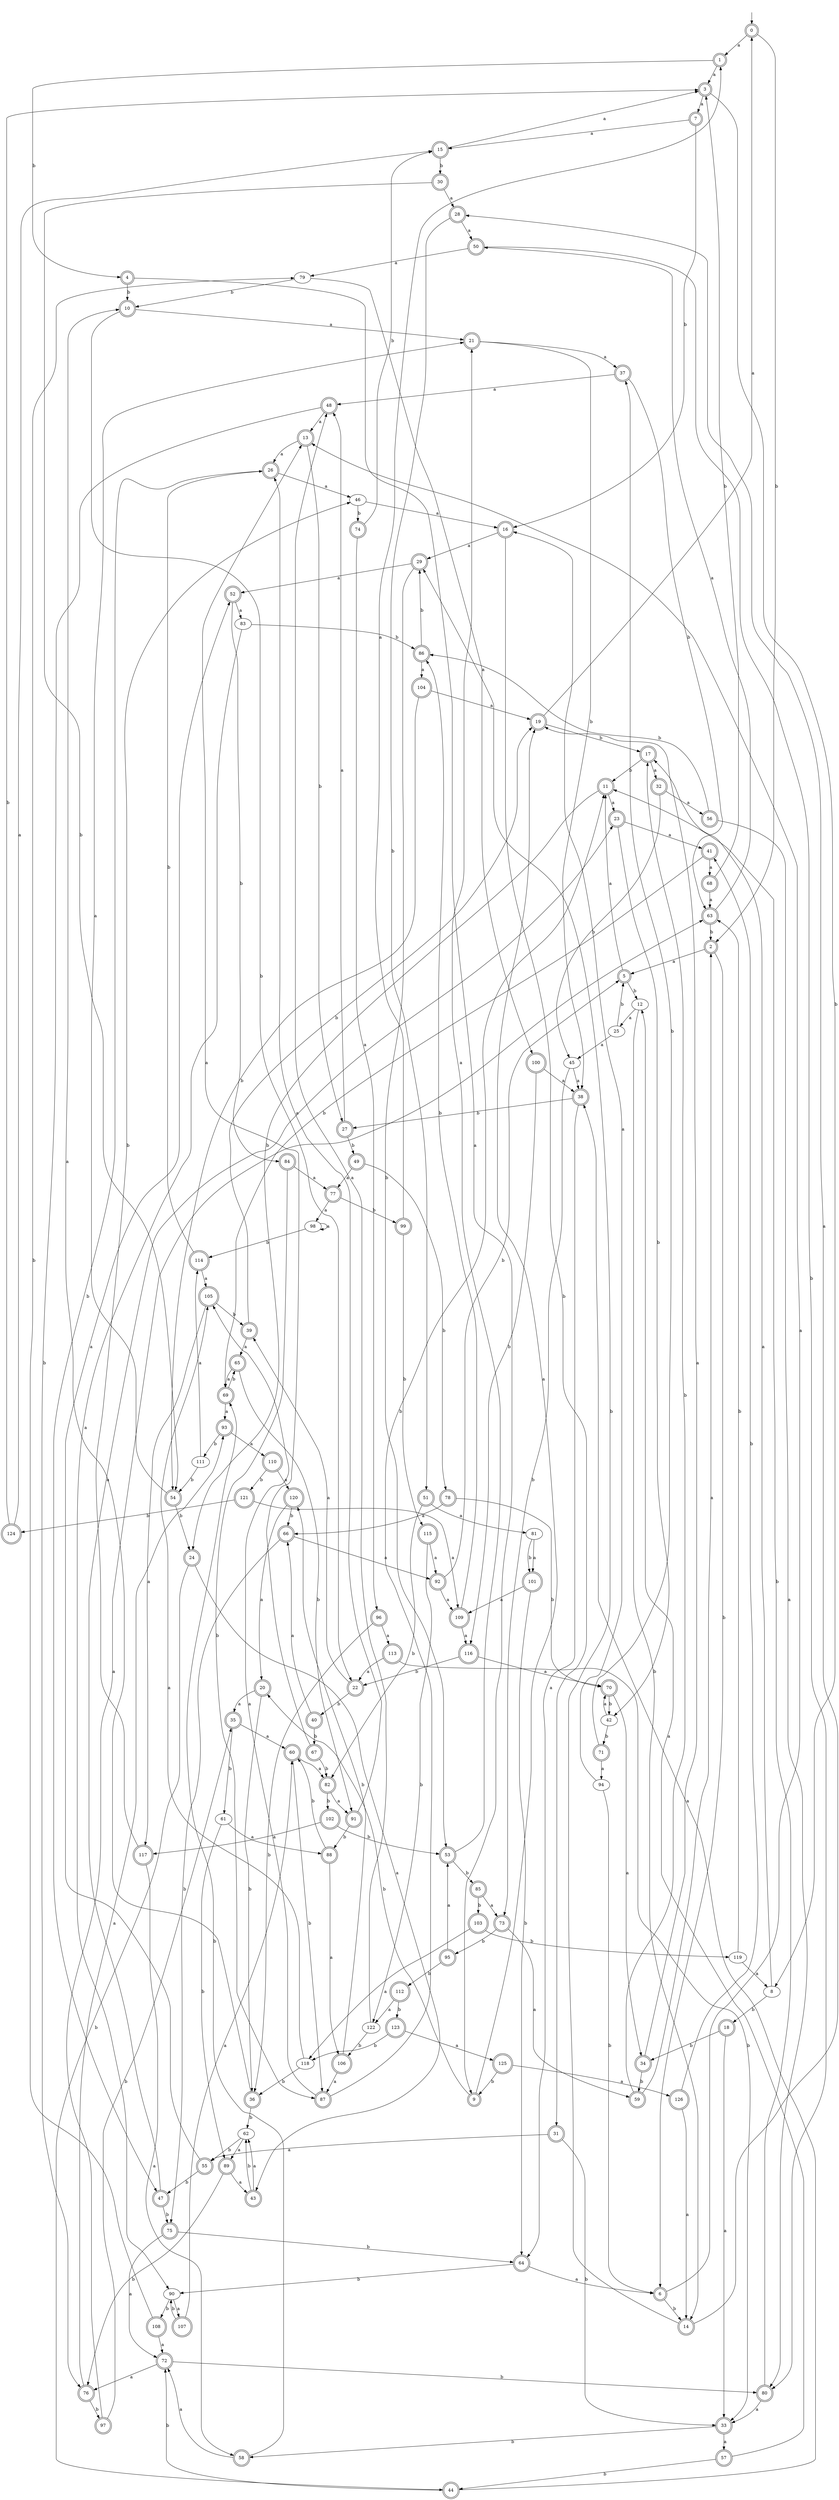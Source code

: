 digraph RandomDFA {
  __start0 [label="", shape=none];
  __start0 -> 0 [label=""];
  0 [shape=circle] [shape=doublecircle]
  0 -> 1 [label="a"]
  0 -> 2 [label="b"]
  1 [shape=doublecircle]
  1 -> 3 [label="a"]
  1 -> 4 [label="b"]
  2 [shape=doublecircle]
  2 -> 5 [label="a"]
  2 -> 6 [label="b"]
  3 [shape=doublecircle]
  3 -> 7 [label="a"]
  3 -> 8 [label="b"]
  4 [shape=doublecircle]
  4 -> 9 [label="a"]
  4 -> 10 [label="b"]
  5 [shape=doublecircle]
  5 -> 11 [label="a"]
  5 -> 12 [label="b"]
  6 [shape=doublecircle]
  6 -> 13 [label="a"]
  6 -> 14 [label="b"]
  7 [shape=doublecircle]
  7 -> 15 [label="a"]
  7 -> 16 [label="b"]
  8
  8 -> 17 [label="a"]
  8 -> 18 [label="b"]
  9 [shape=doublecircle]
  9 -> 19 [label="a"]
  9 -> 20 [label="b"]
  10 [shape=doublecircle]
  10 -> 21 [label="a"]
  10 -> 22 [label="b"]
  11 [shape=doublecircle]
  11 -> 23 [label="a"]
  11 -> 24 [label="b"]
  12
  12 -> 25 [label="a"]
  12 -> 14 [label="b"]
  13 [shape=doublecircle]
  13 -> 26 [label="a"]
  13 -> 27 [label="b"]
  14 [shape=doublecircle]
  14 -> 28 [label="a"]
  14 -> 29 [label="b"]
  15 [shape=doublecircle]
  15 -> 3 [label="a"]
  15 -> 30 [label="b"]
  16 [shape=doublecircle]
  16 -> 29 [label="a"]
  16 -> 31 [label="b"]
  17 [shape=doublecircle]
  17 -> 32 [label="a"]
  17 -> 11 [label="b"]
  18 [shape=doublecircle]
  18 -> 33 [label="a"]
  18 -> 34 [label="b"]
  19 [shape=doublecircle]
  19 -> 0 [label="a"]
  19 -> 17 [label="b"]
  20 [shape=doublecircle]
  20 -> 35 [label="a"]
  20 -> 36 [label="b"]
  21 [shape=doublecircle]
  21 -> 37 [label="a"]
  21 -> 38 [label="b"]
  22 [shape=doublecircle]
  22 -> 39 [label="a"]
  22 -> 40 [label="b"]
  23 [shape=doublecircle]
  23 -> 41 [label="a"]
  23 -> 42 [label="b"]
  24 [shape=doublecircle]
  24 -> 43 [label="a"]
  24 -> 44 [label="b"]
  25
  25 -> 45 [label="a"]
  25 -> 5 [label="b"]
  26 [shape=doublecircle]
  26 -> 46 [label="a"]
  26 -> 47 [label="b"]
  27 [shape=doublecircle]
  27 -> 48 [label="a"]
  27 -> 49 [label="b"]
  28 [shape=doublecircle]
  28 -> 50 [label="a"]
  28 -> 51 [label="b"]
  29 [shape=doublecircle]
  29 -> 52 [label="a"]
  29 -> 53 [label="b"]
  30 [shape=doublecircle]
  30 -> 28 [label="a"]
  30 -> 54 [label="b"]
  31 [shape=doublecircle]
  31 -> 55 [label="a"]
  31 -> 33 [label="b"]
  32 [shape=doublecircle]
  32 -> 56 [label="a"]
  32 -> 45 [label="b"]
  33 [shape=doublecircle]
  33 -> 57 [label="a"]
  33 -> 58 [label="b"]
  34 [shape=doublecircle]
  34 -> 19 [label="a"]
  34 -> 59 [label="b"]
  35 [shape=doublecircle]
  35 -> 60 [label="a"]
  35 -> 61 [label="b"]
  36 [shape=doublecircle]
  36 -> 10 [label="a"]
  36 -> 62 [label="b"]
  37 [shape=doublecircle]
  37 -> 48 [label="a"]
  37 -> 63 [label="b"]
  38 [shape=doublecircle]
  38 -> 64 [label="a"]
  38 -> 27 [label="b"]
  39 [shape=doublecircle]
  39 -> 65 [label="a"]
  39 -> 19 [label="b"]
  40 [shape=doublecircle]
  40 -> 66 [label="a"]
  40 -> 67 [label="b"]
  41 [shape=doublecircle]
  41 -> 68 [label="a"]
  41 -> 69 [label="b"]
  42
  42 -> 70 [label="a"]
  42 -> 71 [label="b"]
  43 [shape=doublecircle]
  43 -> 62 [label="a"]
  43 -> 62 [label="b"]
  44 [shape=doublecircle]
  44 -> 38 [label="a"]
  44 -> 72 [label="b"]
  45
  45 -> 38 [label="a"]
  45 -> 73 [label="b"]
  46
  46 -> 16 [label="a"]
  46 -> 74 [label="b"]
  47 [shape=doublecircle]
  47 -> 23 [label="a"]
  47 -> 75 [label="b"]
  48 [shape=doublecircle]
  48 -> 13 [label="a"]
  48 -> 76 [label="b"]
  49 [shape=doublecircle]
  49 -> 77 [label="a"]
  49 -> 78 [label="b"]
  50 [shape=doublecircle]
  50 -> 79 [label="a"]
  50 -> 80 [label="b"]
  51 [shape=doublecircle]
  51 -> 81 [label="a"]
  51 -> 82 [label="b"]
  52 [shape=doublecircle]
  52 -> 83 [label="a"]
  52 -> 84 [label="b"]
  53 [shape=doublecircle]
  53 -> 21 [label="a"]
  53 -> 85 [label="b"]
  54 [shape=doublecircle]
  54 -> 21 [label="a"]
  54 -> 24 [label="b"]
  55 [shape=doublecircle]
  55 -> 52 [label="a"]
  55 -> 47 [label="b"]
  56 [shape=doublecircle]
  56 -> 80 [label="a"]
  56 -> 86 [label="b"]
  57 [shape=doublecircle]
  57 -> 12 [label="a"]
  57 -> 44 [label="b"]
  58 [shape=doublecircle]
  58 -> 72 [label="a"]
  58 -> 69 [label="b"]
  59 [shape=doublecircle]
  59 -> 2 [label="a"]
  59 -> 17 [label="b"]
  60 [shape=doublecircle]
  60 -> 82 [label="a"]
  60 -> 87 [label="b"]
  61
  61 -> 88 [label="a"]
  61 -> 89 [label="b"]
  62
  62 -> 89 [label="a"]
  62 -> 55 [label="b"]
  63 [shape=doublecircle]
  63 -> 50 [label="a"]
  63 -> 2 [label="b"]
  64 [shape=doublecircle]
  64 -> 6 [label="a"]
  64 -> 90 [label="b"]
  65 [shape=doublecircle]
  65 -> 69 [label="a"]
  65 -> 91 [label="b"]
  66 [shape=doublecircle]
  66 -> 92 [label="a"]
  66 -> 75 [label="b"]
  67 [shape=doublecircle]
  67 -> 13 [label="a"]
  67 -> 82 [label="b"]
  68 [shape=doublecircle]
  68 -> 63 [label="a"]
  68 -> 3 [label="b"]
  69 [shape=doublecircle]
  69 -> 93 [label="a"]
  69 -> 65 [label="b"]
  70 [shape=doublecircle]
  70 -> 34 [label="a"]
  70 -> 42 [label="b"]
  71 [shape=doublecircle]
  71 -> 94 [label="a"]
  71 -> 37 [label="b"]
  72 [shape=doublecircle]
  72 -> 76 [label="a"]
  72 -> 80 [label="b"]
  73 [shape=doublecircle]
  73 -> 59 [label="a"]
  73 -> 95 [label="b"]
  74 [shape=doublecircle]
  74 -> 96 [label="a"]
  74 -> 15 [label="b"]
  75 [shape=doublecircle]
  75 -> 72 [label="a"]
  75 -> 64 [label="b"]
  76 [shape=doublecircle]
  76 -> 93 [label="a"]
  76 -> 97 [label="b"]
  77 [shape=doublecircle]
  77 -> 98 [label="a"]
  77 -> 99 [label="b"]
  78 [shape=doublecircle]
  78 -> 66 [label="a"]
  78 -> 70 [label="b"]
  79
  79 -> 100 [label="a"]
  79 -> 10 [label="b"]
  80 [shape=doublecircle]
  80 -> 33 [label="a"]
  80 -> 11 [label="b"]
  81
  81 -> 101 [label="a"]
  81 -> 101 [label="b"]
  82 [shape=doublecircle]
  82 -> 91 [label="a"]
  82 -> 102 [label="b"]
  83
  83 -> 90 [label="a"]
  83 -> 86 [label="b"]
  84 [shape=doublecircle]
  84 -> 77 [label="a"]
  84 -> 87 [label="b"]
  85 [shape=doublecircle]
  85 -> 73 [label="a"]
  85 -> 103 [label="b"]
  86 [shape=doublecircle]
  86 -> 104 [label="a"]
  86 -> 29 [label="b"]
  87 [shape=doublecircle]
  87 -> 105 [label="a"]
  87 -> 11 [label="b"]
  88 [shape=doublecircle]
  88 -> 106 [label="a"]
  88 -> 60 [label="b"]
  89 [shape=doublecircle]
  89 -> 43 [label="a"]
  89 -> 76 [label="b"]
  90
  90 -> 107 [label="a"]
  90 -> 108 [label="b"]
  91 [shape=doublecircle]
  91 -> 26 [label="a"]
  91 -> 88 [label="b"]
  92 [shape=doublecircle]
  92 -> 109 [label="a"]
  92 -> 5 [label="b"]
  93 [shape=doublecircle]
  93 -> 110 [label="a"]
  93 -> 111 [label="b"]
  94
  94 -> 16 [label="a"]
  94 -> 6 [label="b"]
  95 [shape=doublecircle]
  95 -> 53 [label="a"]
  95 -> 112 [label="b"]
  96 [shape=doublecircle]
  96 -> 113 [label="a"]
  96 -> 36 [label="b"]
  97 [shape=doublecircle]
  97 -> 63 [label="a"]
  97 -> 35 [label="b"]
  98
  98 -> 98 [label="a"]
  98 -> 114 [label="b"]
  99 [shape=doublecircle]
  99 -> 1 [label="a"]
  99 -> 115 [label="b"]
  100 [shape=doublecircle]
  100 -> 38 [label="a"]
  100 -> 116 [label="b"]
  101 [shape=doublecircle]
  101 -> 109 [label="a"]
  101 -> 64 [label="b"]
  102 [shape=doublecircle]
  102 -> 117 [label="a"]
  102 -> 53 [label="b"]
  103 [shape=doublecircle]
  103 -> 118 [label="a"]
  103 -> 119 [label="b"]
  104 [shape=doublecircle]
  104 -> 19 [label="a"]
  104 -> 54 [label="b"]
  105 [shape=doublecircle]
  105 -> 117 [label="a"]
  105 -> 39 [label="b"]
  106 [shape=doublecircle]
  106 -> 87 [label="a"]
  106 -> 120 [label="b"]
  107 [shape=doublecircle]
  107 -> 60 [label="a"]
  107 -> 90 [label="b"]
  108 [shape=doublecircle]
  108 -> 72 [label="a"]
  108 -> 79 [label="b"]
  109 [shape=doublecircle]
  109 -> 116 [label="a"]
  109 -> 86 [label="b"]
  110 [shape=doublecircle]
  110 -> 120 [label="a"]
  110 -> 121 [label="b"]
  111
  111 -> 114 [label="a"]
  111 -> 54 [label="b"]
  112 [shape=doublecircle]
  112 -> 122 [label="a"]
  112 -> 123 [label="b"]
  113 [shape=doublecircle]
  113 -> 22 [label="a"]
  113 -> 33 [label="b"]
  114 [shape=doublecircle]
  114 -> 105 [label="a"]
  114 -> 26 [label="b"]
  115 [shape=doublecircle]
  115 -> 92 [label="a"]
  115 -> 122 [label="b"]
  116 [shape=doublecircle]
  116 -> 70 [label="a"]
  116 -> 22 [label="b"]
  117 [shape=doublecircle]
  117 -> 58 [label="a"]
  117 -> 46 [label="b"]
  118
  118 -> 105 [label="a"]
  118 -> 36 [label="b"]
  119
  119 -> 8 [label="a"]
  119 -> 63 [label="b"]
  120 [shape=doublecircle]
  120 -> 20 [label="a"]
  120 -> 66 [label="b"]
  121 [shape=doublecircle]
  121 -> 109 [label="a"]
  121 -> 124 [label="b"]
  122
  122 -> 48 [label="a"]
  122 -> 106 [label="b"]
  123 [shape=doublecircle]
  123 -> 125 [label="a"]
  123 -> 118 [label="b"]
  124 [shape=doublecircle]
  124 -> 15 [label="a"]
  124 -> 3 [label="b"]
  125 [shape=doublecircle]
  125 -> 126 [label="a"]
  125 -> 9 [label="b"]
  126 [shape=doublecircle]
  126 -> 14 [label="a"]
  126 -> 41 [label="b"]
}
